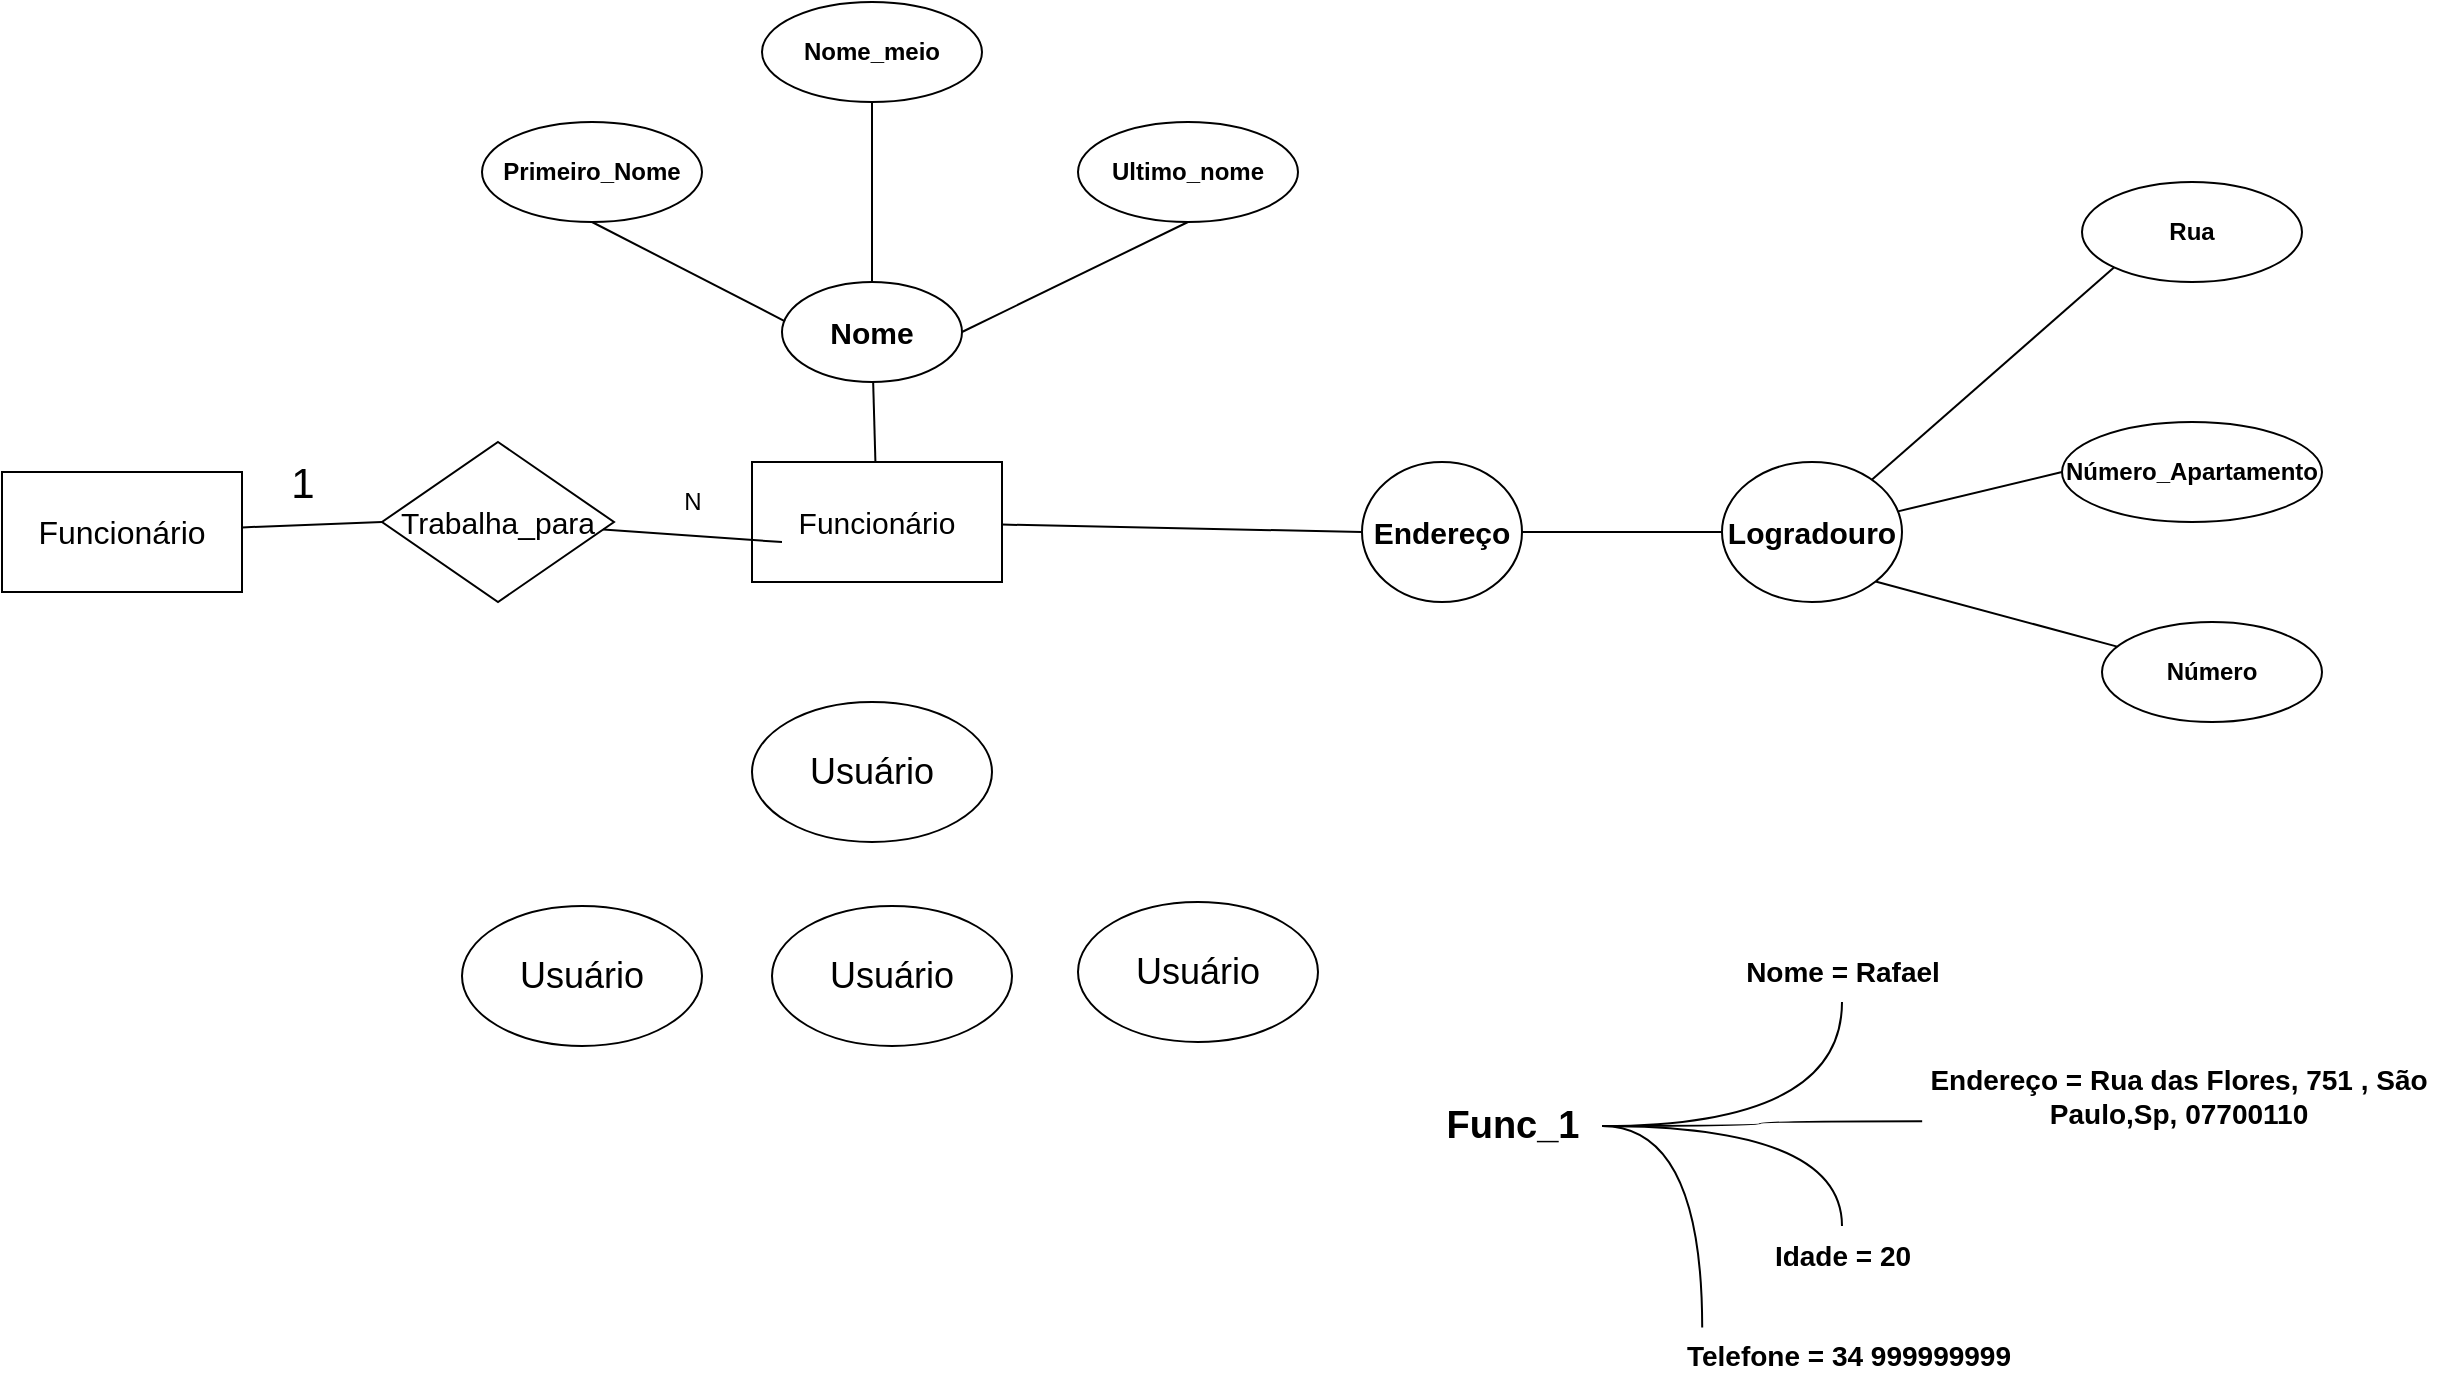 <mxfile>
    <diagram id="GK3QUgKtHEUFLdQ8Ic38" name="Página-1">
        <mxGraphModel dx="2243" dy="890" grid="1" gridSize="10" guides="1" tooltips="1" connect="1" arrows="1" fold="1" page="1" pageScale="1" pageWidth="827" pageHeight="1169" math="0" shadow="0">
            <root>
                <mxCell id="0"/>
                <mxCell id="1" parent="0"/>
                <mxCell id="34" style="edgeStyle=none;html=1;entryX=0;entryY=0.5;entryDx=0;entryDy=0;endArrow=none;endFill=0;fontStyle=1" edge="1" parent="1" source="2" target="19">
                    <mxGeometry relative="1" as="geometry"/>
                </mxCell>
                <mxCell id="2" value="&lt;span&gt;&lt;font style=&quot;font-size: 15px;&quot;&gt;Funcionário&lt;/font&gt;&lt;/span&gt;" style="rounded=0;whiteSpace=wrap;html=1;align=center;fontStyle=0" vertex="1" parent="1">
                    <mxGeometry x="195" y="280" width="125" height="60" as="geometry"/>
                </mxCell>
                <mxCell id="15" style="edgeStyle=none;html=1;endArrow=none;endFill=0;fontStyle=1" edge="1" parent="1" source="3" target="2">
                    <mxGeometry relative="1" as="geometry"/>
                </mxCell>
                <mxCell id="3" value="&lt;span&gt;&lt;font style=&quot;font-size: 15px;&quot;&gt;Nome&lt;/font&gt;&lt;/span&gt;" style="ellipse;whiteSpace=wrap;html=1;fontStyle=1" vertex="1" parent="1">
                    <mxGeometry x="210" y="190" width="90" height="50" as="geometry"/>
                </mxCell>
                <mxCell id="11" style="edgeStyle=none;html=1;exitX=0.5;exitY=1;exitDx=0;exitDy=0;entryX=0.017;entryY=0.393;entryDx=0;entryDy=0;endSize=6;endArrow=none;endFill=0;entryPerimeter=0;fontStyle=1" edge="1" parent="1" source="4" target="3">
                    <mxGeometry relative="1" as="geometry"/>
                </mxCell>
                <mxCell id="4" value="Primeiro_Nome" style="ellipse;whiteSpace=wrap;html=1;fontStyle=1" vertex="1" parent="1">
                    <mxGeometry x="60" y="110" width="110" height="50" as="geometry"/>
                </mxCell>
                <mxCell id="13" style="edgeStyle=none;html=1;endArrow=none;endFill=0;fontStyle=1" edge="1" parent="1" source="6" target="3">
                    <mxGeometry relative="1" as="geometry"/>
                </mxCell>
                <mxCell id="6" value="Nome_meio" style="ellipse;whiteSpace=wrap;html=1;fontStyle=1" vertex="1" parent="1">
                    <mxGeometry x="200" y="50" width="110" height="50" as="geometry"/>
                </mxCell>
                <mxCell id="14" style="edgeStyle=none;html=1;exitX=0.5;exitY=1;exitDx=0;exitDy=0;entryX=1;entryY=0.5;entryDx=0;entryDy=0;endArrow=none;endFill=0;fontStyle=1" edge="1" parent="1" source="7" target="3">
                    <mxGeometry relative="1" as="geometry"/>
                </mxCell>
                <mxCell id="7" value="Ultimo_nome" style="ellipse;whiteSpace=wrap;html=1;fontStyle=1" vertex="1" parent="1">
                    <mxGeometry x="358" y="110" width="110" height="50" as="geometry"/>
                </mxCell>
                <mxCell id="16" value="Rua" style="ellipse;whiteSpace=wrap;html=1;fontStyle=1" vertex="1" parent="1">
                    <mxGeometry x="860" y="140" width="110" height="50" as="geometry"/>
                </mxCell>
                <mxCell id="17" value="Número_Apartamento" style="ellipse;whiteSpace=wrap;html=1;fontStyle=1" vertex="1" parent="1">
                    <mxGeometry x="850" y="260" width="130" height="50" as="geometry"/>
                </mxCell>
                <mxCell id="18" value="Número" style="ellipse;whiteSpace=wrap;html=1;fontStyle=1" vertex="1" parent="1">
                    <mxGeometry x="870" y="360" width="110" height="50" as="geometry"/>
                </mxCell>
                <mxCell id="33" style="edgeStyle=none;html=1;entryX=0;entryY=0.5;entryDx=0;entryDy=0;endArrow=none;endFill=0;fontStyle=1" edge="1" parent="1" source="19" target="26">
                    <mxGeometry relative="1" as="geometry"/>
                </mxCell>
                <mxCell id="19" value="&lt;span&gt;&lt;font style=&quot;font-size: 15px;&quot;&gt;Endereço&lt;/font&gt;&lt;/span&gt;" style="ellipse;whiteSpace=wrap;html=1;fontStyle=1" vertex="1" parent="1">
                    <mxGeometry x="500" y="280" width="80" height="70" as="geometry"/>
                </mxCell>
                <mxCell id="30" style="edgeStyle=none;html=1;exitX=1;exitY=1;exitDx=0;exitDy=0;endArrow=none;endFill=0;fontStyle=1" edge="1" parent="1" source="26" target="18">
                    <mxGeometry relative="1" as="geometry"/>
                </mxCell>
                <mxCell id="32" style="edgeStyle=none;html=1;entryX=0;entryY=0.5;entryDx=0;entryDy=0;endArrow=none;endFill=0;fontStyle=1" edge="1" parent="1" source="26" target="17">
                    <mxGeometry relative="1" as="geometry"/>
                </mxCell>
                <mxCell id="35" style="edgeStyle=none;html=1;entryX=0;entryY=1;entryDx=0;entryDy=0;endArrow=none;endFill=0;fontStyle=1" edge="1" parent="1" source="26" target="16">
                    <mxGeometry relative="1" as="geometry"/>
                </mxCell>
                <mxCell id="26" value="&lt;span&gt;&lt;font style=&quot;font-size: 15px;&quot;&gt;Logradouro&lt;/font&gt;&lt;/span&gt;" style="ellipse;whiteSpace=wrap;html=1;fontStyle=1" vertex="1" parent="1">
                    <mxGeometry x="680" y="280" width="90" height="70" as="geometry"/>
                </mxCell>
                <mxCell id="41" style="edgeStyle=orthogonalEdgeStyle;html=1;endArrow=none;endFill=0;curved=1;fontStyle=1" edge="1" parent="1" source="36" target="37">
                    <mxGeometry relative="1" as="geometry"/>
                </mxCell>
                <mxCell id="42" style="edgeStyle=orthogonalEdgeStyle;html=1;endArrow=none;endFill=0;curved=1;entryX=0.008;entryY=0.752;entryDx=0;entryDy=0;entryPerimeter=0;fontStyle=1" edge="1" parent="1" source="36" target="38">
                    <mxGeometry relative="1" as="geometry"/>
                </mxCell>
                <mxCell id="43" style="edgeStyle=orthogonalEdgeStyle;html=1;endArrow=none;endFill=0;curved=1;fontStyle=1" edge="1" parent="1" source="36" target="39">
                    <mxGeometry relative="1" as="geometry"/>
                </mxCell>
                <mxCell id="36" value="Func_1" style="text;html=1;align=center;verticalAlign=middle;resizable=0;points=[];autosize=1;strokeColor=none;fillColor=none;strokeWidth=1;fontSize=19;fontStyle=1" vertex="1" parent="1">
                    <mxGeometry x="530" y="592" width="90" height="40" as="geometry"/>
                </mxCell>
                <mxCell id="37" value="Nome = Rafael" style="text;html=1;align=center;verticalAlign=middle;resizable=0;points=[];autosize=1;strokeColor=none;fillColor=none;fontSize=14;fontStyle=1" vertex="1" parent="1">
                    <mxGeometry x="680" y="520" width="120" height="30" as="geometry"/>
                </mxCell>
                <mxCell id="38" value="Endereço = Rua das Flores, 751 , São&lt;div&gt;Paulo,Sp, 07700110&lt;/div&gt;" style="text;html=1;align=center;verticalAlign=middle;resizable=0;points=[];autosize=1;strokeColor=none;fillColor=none;fontSize=14;fontStyle=1" vertex="1" parent="1">
                    <mxGeometry x="778" y="572" width="260" height="50" as="geometry"/>
                </mxCell>
                <mxCell id="39" value="Idade = 20" style="text;html=1;align=center;verticalAlign=middle;resizable=0;points=[];autosize=1;strokeColor=none;fillColor=none;fontSize=14;fontStyle=1" vertex="1" parent="1">
                    <mxGeometry x="695" y="662" width="90" height="30" as="geometry"/>
                </mxCell>
                <mxCell id="40" value="Telefone = 34 999999999" style="text;html=1;align=center;verticalAlign=middle;resizable=0;points=[];autosize=1;strokeColor=none;fillColor=none;fontSize=14;fontStyle=1" vertex="1" parent="1">
                    <mxGeometry x="653" y="712" width="180" height="30" as="geometry"/>
                </mxCell>
                <mxCell id="44" style="edgeStyle=orthogonalEdgeStyle;html=1;entryX=0.095;entryY=0.026;entryDx=0;entryDy=0;entryPerimeter=0;endArrow=none;endFill=0;curved=1;fontStyle=1" edge="1" parent="1" source="36" target="40">
                    <mxGeometry relative="1" as="geometry"/>
                </mxCell>
                <mxCell id="50" style="edgeStyle=none;html=1;entryX=0;entryY=0.5;entryDx=0;entryDy=0;endArrow=none;endFill=0;fontStyle=0" edge="1" parent="1" source="48" target="49">
                    <mxGeometry relative="1" as="geometry"/>
                </mxCell>
                <mxCell id="48" value="&lt;font style=&quot;font-size: 16px;&quot;&gt;Funcionário&lt;/font&gt;" style="rounded=0;whiteSpace=wrap;html=1;fontStyle=0" vertex="1" parent="1">
                    <mxGeometry x="-180" y="285" width="120" height="60" as="geometry"/>
                </mxCell>
                <mxCell id="49" value="&lt;font style=&quot;font-size: 15px;&quot;&gt;Trabalha_para&lt;/font&gt;" style="rhombus;whiteSpace=wrap;html=1;fontStyle=0" vertex="1" parent="1">
                    <mxGeometry x="10" y="270" width="116" height="80" as="geometry"/>
                </mxCell>
                <mxCell id="54" style="edgeStyle=none;html=1;entryX=0.12;entryY=0.667;entryDx=0;entryDy=0;entryPerimeter=0;endArrow=none;endFill=0;fontStyle=0" edge="1" parent="1" source="49" target="2">
                    <mxGeometry relative="1" as="geometry"/>
                </mxCell>
                <mxCell id="55" value="&lt;font style=&quot;font-size: 21px;&quot;&gt;1&lt;/font&gt;" style="text;html=1;align=center;verticalAlign=middle;resizable=0;points=[];autosize=1;strokeColor=none;fillColor=none;fontStyle=0" vertex="1" parent="1">
                    <mxGeometry x="-50" y="270" width="40" height="40" as="geometry"/>
                </mxCell>
                <mxCell id="56" value="N" style="text;html=1;align=center;verticalAlign=middle;resizable=0;points=[];autosize=1;strokeColor=none;fillColor=none;fontStyle=0" vertex="1" parent="1">
                    <mxGeometry x="150" y="285" width="30" height="30" as="geometry"/>
                </mxCell>
                <mxCell id="57" value="&lt;font style=&quot;font-size: 18px;&quot;&gt;Usuário&lt;/font&gt;" style="ellipse;whiteSpace=wrap;html=1;" vertex="1" parent="1">
                    <mxGeometry x="195" y="400" width="120" height="70" as="geometry"/>
                </mxCell>
                <mxCell id="58" value="&lt;font style=&quot;font-size: 18px;&quot;&gt;Usuário&lt;/font&gt;" style="ellipse;whiteSpace=wrap;html=1;" vertex="1" parent="1">
                    <mxGeometry x="358" y="500" width="120" height="70" as="geometry"/>
                </mxCell>
                <mxCell id="59" value="&lt;font style=&quot;font-size: 18px;&quot;&gt;Usuário&lt;/font&gt;" style="ellipse;whiteSpace=wrap;html=1;" vertex="1" parent="1">
                    <mxGeometry x="205" y="502" width="120" height="70" as="geometry"/>
                </mxCell>
                <mxCell id="60" value="&lt;font style=&quot;font-size: 18px;&quot;&gt;Usuário&lt;/font&gt;" style="ellipse;whiteSpace=wrap;html=1;" vertex="1" parent="1">
                    <mxGeometry x="50" y="502" width="120" height="70" as="geometry"/>
                </mxCell>
            </root>
        </mxGraphModel>
    </diagram>
</mxfile>